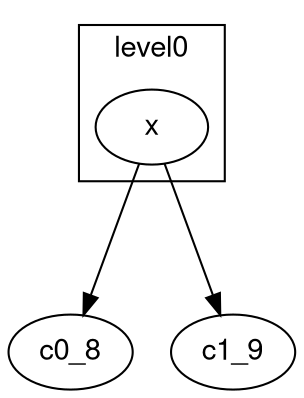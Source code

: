 digraph unix {
    graph [nodesep = 0.25; ranksep=1];
    fontname="Helvetica,Arial,sans-serif"
    node [fontname="Helvetica,Arial,sans-serif"]
    edge [fontname="Helvetica,Arial,sans-serif"]
    subgraph cluster_level0_5 {
        label = "level0";
        x_7 [
        label="x"
        ];
        
    }
    "x_7" -> "c0_8";
    "x_7" -> "c1_9";
}
